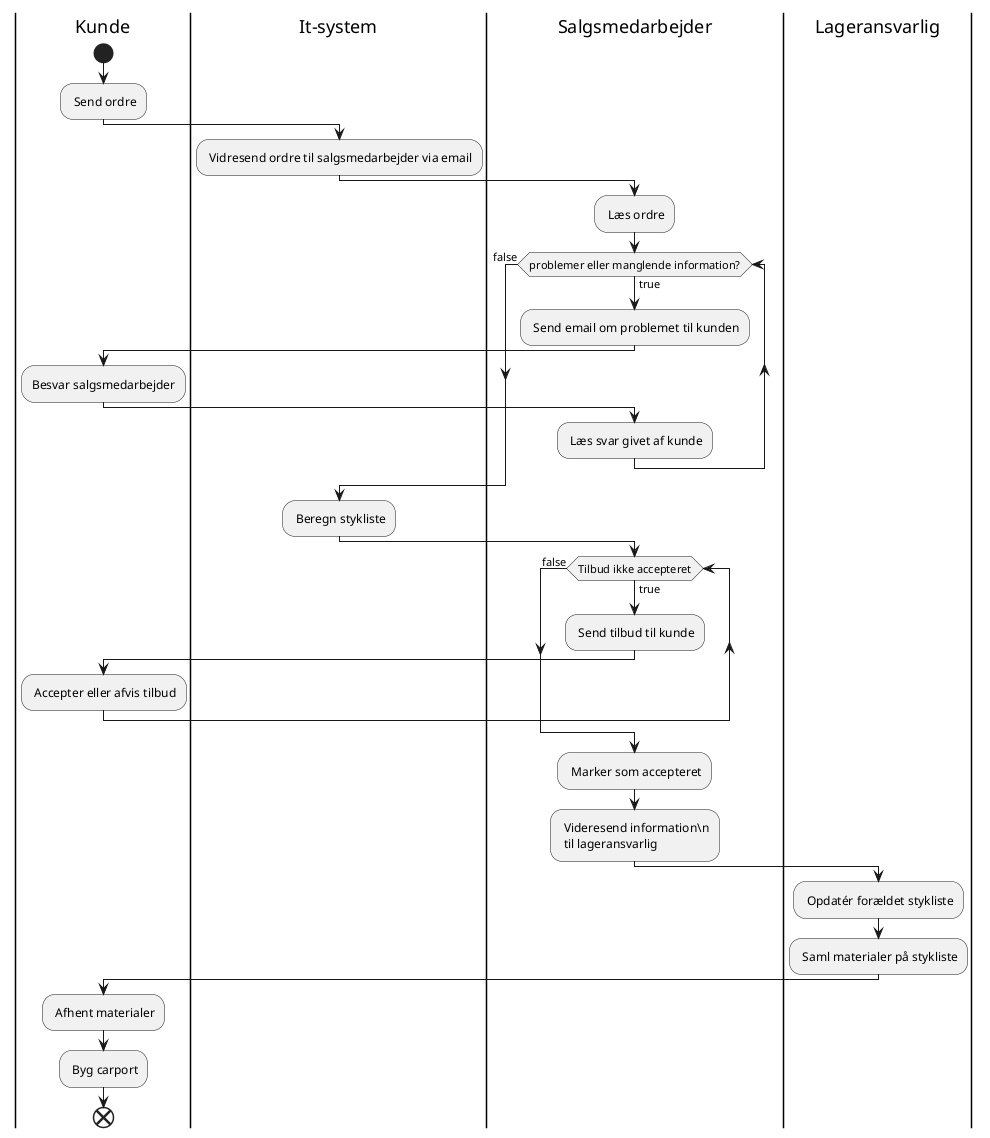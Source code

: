 @startuml

|Kunde|
start
: Send ordre;
|It-system|
: Vidresend ordre til salgsmedarbejder via email;
|Salgsmedarbejder|
: Læs ordre;
while (problemer eller manglende information?) is (true)
    : Send email om problemet til kunden;
    |Kunde|
    :Besvar salgsmedarbejder;
    |Salgsmedarbejder|
    : Læs svar givet af kunde;
endwhile (false)
|It-system|
: Beregn stykliste;
|Salgsmedarbejder|
while (Tilbud ikke accepteret) is (true)
: Send tilbud til kunde;
|Kunde|
: Accepter eller afvis tilbud;
endwhile (false)
|Salgsmedarbejder|
: Marker som accepteret;
: Videresend information\n
 til lageransvarlig;
|Lageransvarlig|
: Opdatér forældet stykliste;
: Saml materialer på stykliste;
|Kunde|
: Afhent materialer;
: Byg carport;
end
@enduml